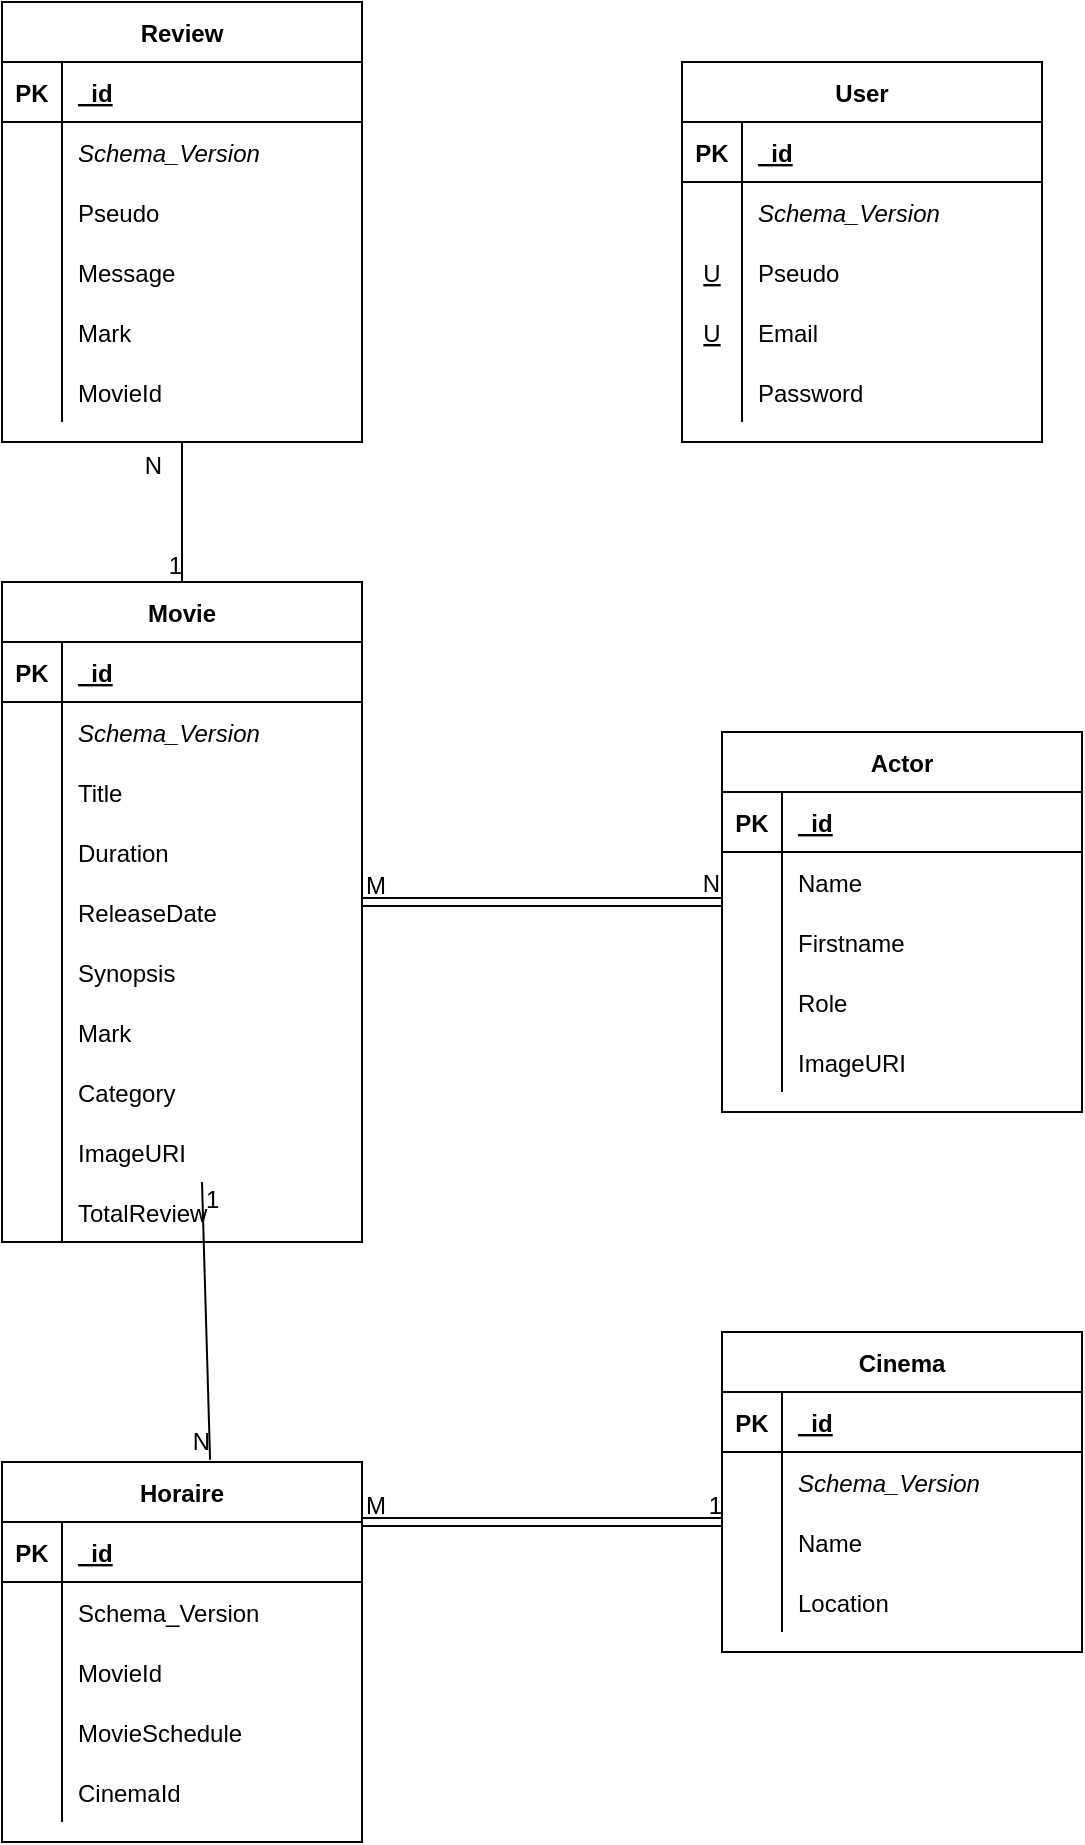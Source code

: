 <mxfile version="18.0.3" type="device"><diagram id="uJwfXhEHUluJpsTlse5D" name="Page-1"><mxGraphModel dx="1422" dy="793" grid="1" gridSize="10" guides="1" tooltips="1" connect="1" arrows="1" fold="1" page="1" pageScale="1" pageWidth="827" pageHeight="1169" math="0" shadow="0"><root><mxCell id="0"/><mxCell id="1" parent="0"/><mxCell id="zOQINoJxuEgMX7o-FheW-20" value="Movie" style="shape=table;startSize=30;container=1;collapsible=1;childLayout=tableLayout;fixedRows=1;rowLines=0;fontStyle=1;align=center;resizeLast=1;" parent="1" vertex="1"><mxGeometry x="120" y="300" width="180" height="330" as="geometry"/></mxCell><mxCell id="zOQINoJxuEgMX7o-FheW-21" value="" style="shape=tableRow;horizontal=0;startSize=0;swimlaneHead=0;swimlaneBody=0;fillColor=none;collapsible=0;dropTarget=0;points=[[0,0.5],[1,0.5]];portConstraint=eastwest;top=0;left=0;right=0;bottom=1;" parent="zOQINoJxuEgMX7o-FheW-20" vertex="1"><mxGeometry y="30" width="180" height="30" as="geometry"/></mxCell><mxCell id="zOQINoJxuEgMX7o-FheW-22" value="PK" style="shape=partialRectangle;connectable=0;fillColor=none;top=0;left=0;bottom=0;right=0;fontStyle=1;overflow=hidden;" parent="zOQINoJxuEgMX7o-FheW-21" vertex="1"><mxGeometry width="30" height="30" as="geometry"><mxRectangle width="30" height="30" as="alternateBounds"/></mxGeometry></mxCell><mxCell id="zOQINoJxuEgMX7o-FheW-23" value="_id" style="shape=partialRectangle;connectable=0;fillColor=none;top=0;left=0;bottom=0;right=0;align=left;spacingLeft=6;fontStyle=5;overflow=hidden;" parent="zOQINoJxuEgMX7o-FheW-21" vertex="1"><mxGeometry x="30" width="150" height="30" as="geometry"><mxRectangle width="150" height="30" as="alternateBounds"/></mxGeometry></mxCell><mxCell id="zOQINoJxuEgMX7o-FheW-24" value="" style="shape=tableRow;horizontal=0;startSize=0;swimlaneHead=0;swimlaneBody=0;fillColor=none;collapsible=0;dropTarget=0;points=[[0,0.5],[1,0.5]];portConstraint=eastwest;top=0;left=0;right=0;bottom=0;" parent="zOQINoJxuEgMX7o-FheW-20" vertex="1"><mxGeometry y="60" width="180" height="30" as="geometry"/></mxCell><mxCell id="zOQINoJxuEgMX7o-FheW-25" value="" style="shape=partialRectangle;connectable=0;fillColor=none;top=0;left=0;bottom=0;right=0;editable=1;overflow=hidden;" parent="zOQINoJxuEgMX7o-FheW-24" vertex="1"><mxGeometry width="30" height="30" as="geometry"><mxRectangle width="30" height="30" as="alternateBounds"/></mxGeometry></mxCell><mxCell id="zOQINoJxuEgMX7o-FheW-26" value="Schema_Version" style="shape=partialRectangle;connectable=0;fillColor=none;top=0;left=0;bottom=0;right=0;align=left;spacingLeft=6;overflow=hidden;fontStyle=2" parent="zOQINoJxuEgMX7o-FheW-24" vertex="1"><mxGeometry x="30" width="150" height="30" as="geometry"><mxRectangle width="150" height="30" as="alternateBounds"/></mxGeometry></mxCell><mxCell id="z8nAR2-6Ts7YczPW5j-P-28" value="" style="shape=tableRow;horizontal=0;startSize=0;swimlaneHead=0;swimlaneBody=0;fillColor=none;collapsible=0;dropTarget=0;points=[[0,0.5],[1,0.5]];portConstraint=eastwest;top=0;left=0;right=0;bottom=0;" vertex="1" parent="zOQINoJxuEgMX7o-FheW-20"><mxGeometry y="90" width="180" height="30" as="geometry"/></mxCell><mxCell id="z8nAR2-6Ts7YczPW5j-P-29" value="" style="shape=partialRectangle;connectable=0;fillColor=none;top=0;left=0;bottom=0;right=0;editable=1;overflow=hidden;" vertex="1" parent="z8nAR2-6Ts7YczPW5j-P-28"><mxGeometry width="30" height="30" as="geometry"><mxRectangle width="30" height="30" as="alternateBounds"/></mxGeometry></mxCell><mxCell id="z8nAR2-6Ts7YczPW5j-P-30" value="Title" style="shape=partialRectangle;connectable=0;fillColor=none;top=0;left=0;bottom=0;right=0;align=left;spacingLeft=6;overflow=hidden;" vertex="1" parent="z8nAR2-6Ts7YczPW5j-P-28"><mxGeometry x="30" width="150" height="30" as="geometry"><mxRectangle width="150" height="30" as="alternateBounds"/></mxGeometry></mxCell><mxCell id="zOQINoJxuEgMX7o-FheW-27" value="" style="shape=tableRow;horizontal=0;startSize=0;swimlaneHead=0;swimlaneBody=0;fillColor=none;collapsible=0;dropTarget=0;points=[[0,0.5],[1,0.5]];portConstraint=eastwest;top=0;left=0;right=0;bottom=0;" parent="zOQINoJxuEgMX7o-FheW-20" vertex="1"><mxGeometry y="120" width="180" height="30" as="geometry"/></mxCell><mxCell id="zOQINoJxuEgMX7o-FheW-28" value="" style="shape=partialRectangle;connectable=0;fillColor=none;top=0;left=0;bottom=0;right=0;editable=1;overflow=hidden;" parent="zOQINoJxuEgMX7o-FheW-27" vertex="1"><mxGeometry width="30" height="30" as="geometry"><mxRectangle width="30" height="30" as="alternateBounds"/></mxGeometry></mxCell><mxCell id="zOQINoJxuEgMX7o-FheW-29" value="Duration" style="shape=partialRectangle;connectable=0;fillColor=none;top=0;left=0;bottom=0;right=0;align=left;spacingLeft=6;overflow=hidden;" parent="zOQINoJxuEgMX7o-FheW-27" vertex="1"><mxGeometry x="30" width="150" height="30" as="geometry"><mxRectangle width="150" height="30" as="alternateBounds"/></mxGeometry></mxCell><mxCell id="zOQINoJxuEgMX7o-FheW-30" value="" style="shape=tableRow;horizontal=0;startSize=0;swimlaneHead=0;swimlaneBody=0;fillColor=none;collapsible=0;dropTarget=0;points=[[0,0.5],[1,0.5]];portConstraint=eastwest;top=0;left=0;right=0;bottom=0;" parent="zOQINoJxuEgMX7o-FheW-20" vertex="1"><mxGeometry y="150" width="180" height="30" as="geometry"/></mxCell><mxCell id="zOQINoJxuEgMX7o-FheW-31" value="" style="shape=partialRectangle;connectable=0;fillColor=none;top=0;left=0;bottom=0;right=0;editable=1;overflow=hidden;" parent="zOQINoJxuEgMX7o-FheW-30" vertex="1"><mxGeometry width="30" height="30" as="geometry"><mxRectangle width="30" height="30" as="alternateBounds"/></mxGeometry></mxCell><mxCell id="zOQINoJxuEgMX7o-FheW-32" value="ReleaseDate" style="shape=partialRectangle;connectable=0;fillColor=none;top=0;left=0;bottom=0;right=0;align=left;spacingLeft=6;overflow=hidden;" parent="zOQINoJxuEgMX7o-FheW-30" vertex="1"><mxGeometry x="30" width="150" height="30" as="geometry"><mxRectangle width="150" height="30" as="alternateBounds"/></mxGeometry></mxCell><mxCell id="zOQINoJxuEgMX7o-FheW-47" value="" style="shape=tableRow;horizontal=0;startSize=0;swimlaneHead=0;swimlaneBody=0;fillColor=none;collapsible=0;dropTarget=0;points=[[0,0.5],[1,0.5]];portConstraint=eastwest;top=0;left=0;right=0;bottom=0;" parent="zOQINoJxuEgMX7o-FheW-20" vertex="1"><mxGeometry y="180" width="180" height="30" as="geometry"/></mxCell><mxCell id="zOQINoJxuEgMX7o-FheW-48" value="" style="shape=partialRectangle;connectable=0;fillColor=none;top=0;left=0;bottom=0;right=0;editable=1;overflow=hidden;" parent="zOQINoJxuEgMX7o-FheW-47" vertex="1"><mxGeometry width="30" height="30" as="geometry"><mxRectangle width="30" height="30" as="alternateBounds"/></mxGeometry></mxCell><mxCell id="zOQINoJxuEgMX7o-FheW-49" value="Synopsis" style="shape=partialRectangle;connectable=0;fillColor=none;top=0;left=0;bottom=0;right=0;align=left;spacingLeft=6;overflow=hidden;" parent="zOQINoJxuEgMX7o-FheW-47" vertex="1"><mxGeometry x="30" width="150" height="30" as="geometry"><mxRectangle width="150" height="30" as="alternateBounds"/></mxGeometry></mxCell><mxCell id="zOQINoJxuEgMX7o-FheW-53" value="" style="shape=tableRow;horizontal=0;startSize=0;swimlaneHead=0;swimlaneBody=0;fillColor=none;collapsible=0;dropTarget=0;points=[[0,0.5],[1,0.5]];portConstraint=eastwest;top=0;left=0;right=0;bottom=0;" parent="zOQINoJxuEgMX7o-FheW-20" vertex="1"><mxGeometry y="210" width="180" height="30" as="geometry"/></mxCell><mxCell id="zOQINoJxuEgMX7o-FheW-54" value="" style="shape=partialRectangle;connectable=0;fillColor=none;top=0;left=0;bottom=0;right=0;editable=1;overflow=hidden;" parent="zOQINoJxuEgMX7o-FheW-53" vertex="1"><mxGeometry width="30" height="30" as="geometry"><mxRectangle width="30" height="30" as="alternateBounds"/></mxGeometry></mxCell><mxCell id="zOQINoJxuEgMX7o-FheW-55" value="Mark" style="shape=partialRectangle;connectable=0;fillColor=none;top=0;left=0;bottom=0;right=0;align=left;spacingLeft=6;overflow=hidden;" parent="zOQINoJxuEgMX7o-FheW-53" vertex="1"><mxGeometry x="30" width="150" height="30" as="geometry"><mxRectangle width="150" height="30" as="alternateBounds"/></mxGeometry></mxCell><mxCell id="zOQINoJxuEgMX7o-FheW-56" value="" style="shape=tableRow;horizontal=0;startSize=0;swimlaneHead=0;swimlaneBody=0;fillColor=none;collapsible=0;dropTarget=0;points=[[0,0.5],[1,0.5]];portConstraint=eastwest;top=0;left=0;right=0;bottom=0;" parent="zOQINoJxuEgMX7o-FheW-20" vertex="1"><mxGeometry y="240" width="180" height="30" as="geometry"/></mxCell><mxCell id="zOQINoJxuEgMX7o-FheW-57" value="" style="shape=partialRectangle;connectable=0;fillColor=none;top=0;left=0;bottom=0;right=0;editable=1;overflow=hidden;" parent="zOQINoJxuEgMX7o-FheW-56" vertex="1"><mxGeometry width="30" height="30" as="geometry"><mxRectangle width="30" height="30" as="alternateBounds"/></mxGeometry></mxCell><mxCell id="zOQINoJxuEgMX7o-FheW-58" value="Category" style="shape=partialRectangle;connectable=0;fillColor=none;top=0;left=0;bottom=0;right=0;align=left;spacingLeft=6;overflow=hidden;" parent="zOQINoJxuEgMX7o-FheW-56" vertex="1"><mxGeometry x="30" width="150" height="30" as="geometry"><mxRectangle width="150" height="30" as="alternateBounds"/></mxGeometry></mxCell><mxCell id="zOQINoJxuEgMX7o-FheW-59" value="" style="shape=tableRow;horizontal=0;startSize=0;swimlaneHead=0;swimlaneBody=0;fillColor=none;collapsible=0;dropTarget=0;points=[[0,0.5],[1,0.5]];portConstraint=eastwest;top=0;left=0;right=0;bottom=0;" parent="zOQINoJxuEgMX7o-FheW-20" vertex="1"><mxGeometry y="270" width="180" height="30" as="geometry"/></mxCell><mxCell id="zOQINoJxuEgMX7o-FheW-60" value="" style="shape=partialRectangle;connectable=0;fillColor=none;top=0;left=0;bottom=0;right=0;editable=1;overflow=hidden;" parent="zOQINoJxuEgMX7o-FheW-59" vertex="1"><mxGeometry width="30" height="30" as="geometry"><mxRectangle width="30" height="30" as="alternateBounds"/></mxGeometry></mxCell><mxCell id="zOQINoJxuEgMX7o-FheW-61" value="ImageURI" style="shape=partialRectangle;connectable=0;fillColor=none;top=0;left=0;bottom=0;right=0;align=left;spacingLeft=6;overflow=hidden;" parent="zOQINoJxuEgMX7o-FheW-59" vertex="1"><mxGeometry x="30" width="150" height="30" as="geometry"><mxRectangle width="150" height="30" as="alternateBounds"/></mxGeometry></mxCell><mxCell id="zOQINoJxuEgMX7o-FheW-231" value="" style="shape=tableRow;horizontal=0;startSize=0;swimlaneHead=0;swimlaneBody=0;fillColor=none;collapsible=0;dropTarget=0;points=[[0,0.5],[1,0.5]];portConstraint=eastwest;top=0;left=0;right=0;bottom=0;" parent="zOQINoJxuEgMX7o-FheW-20" vertex="1"><mxGeometry y="300" width="180" height="30" as="geometry"/></mxCell><mxCell id="zOQINoJxuEgMX7o-FheW-232" value="" style="shape=partialRectangle;connectable=0;fillColor=none;top=0;left=0;bottom=0;right=0;editable=1;overflow=hidden;" parent="zOQINoJxuEgMX7o-FheW-231" vertex="1"><mxGeometry width="30" height="30" as="geometry"><mxRectangle width="30" height="30" as="alternateBounds"/></mxGeometry></mxCell><mxCell id="zOQINoJxuEgMX7o-FheW-233" value="TotalReview" style="shape=partialRectangle;connectable=0;fillColor=none;top=0;left=0;bottom=0;right=0;align=left;spacingLeft=6;overflow=hidden;" parent="zOQINoJxuEgMX7o-FheW-231" vertex="1"><mxGeometry x="30" width="150" height="30" as="geometry"><mxRectangle width="150" height="30" as="alternateBounds"/></mxGeometry></mxCell><mxCell id="zOQINoJxuEgMX7o-FheW-62" value="Actor" style="shape=table;startSize=30;container=1;collapsible=1;childLayout=tableLayout;fixedRows=1;rowLines=0;fontStyle=1;align=center;resizeLast=1;" parent="1" vertex="1"><mxGeometry x="480" y="375" width="180" height="190" as="geometry"/></mxCell><mxCell id="zOQINoJxuEgMX7o-FheW-63" value="" style="shape=tableRow;horizontal=0;startSize=0;swimlaneHead=0;swimlaneBody=0;fillColor=none;collapsible=0;dropTarget=0;points=[[0,0.5],[1,0.5]];portConstraint=eastwest;top=0;left=0;right=0;bottom=1;" parent="zOQINoJxuEgMX7o-FheW-62" vertex="1"><mxGeometry y="30" width="180" height="30" as="geometry"/></mxCell><mxCell id="zOQINoJxuEgMX7o-FheW-64" value="PK" style="shape=partialRectangle;connectable=0;fillColor=none;top=0;left=0;bottom=0;right=0;fontStyle=1;overflow=hidden;" parent="zOQINoJxuEgMX7o-FheW-63" vertex="1"><mxGeometry width="30" height="30" as="geometry"><mxRectangle width="30" height="30" as="alternateBounds"/></mxGeometry></mxCell><mxCell id="zOQINoJxuEgMX7o-FheW-65" value="_id" style="shape=partialRectangle;connectable=0;fillColor=none;top=0;left=0;bottom=0;right=0;align=left;spacingLeft=6;fontStyle=5;overflow=hidden;" parent="zOQINoJxuEgMX7o-FheW-63" vertex="1"><mxGeometry x="30" width="150" height="30" as="geometry"><mxRectangle width="150" height="30" as="alternateBounds"/></mxGeometry></mxCell><mxCell id="zOQINoJxuEgMX7o-FheW-66" value="" style="shape=tableRow;horizontal=0;startSize=0;swimlaneHead=0;swimlaneBody=0;fillColor=none;collapsible=0;dropTarget=0;points=[[0,0.5],[1,0.5]];portConstraint=eastwest;top=0;left=0;right=0;bottom=0;" parent="zOQINoJxuEgMX7o-FheW-62" vertex="1"><mxGeometry y="60" width="180" height="30" as="geometry"/></mxCell><mxCell id="zOQINoJxuEgMX7o-FheW-67" value="" style="shape=partialRectangle;connectable=0;fillColor=none;top=0;left=0;bottom=0;right=0;editable=1;overflow=hidden;" parent="zOQINoJxuEgMX7o-FheW-66" vertex="1"><mxGeometry width="30" height="30" as="geometry"><mxRectangle width="30" height="30" as="alternateBounds"/></mxGeometry></mxCell><mxCell id="zOQINoJxuEgMX7o-FheW-68" value="Name" style="shape=partialRectangle;connectable=0;fillColor=none;top=0;left=0;bottom=0;right=0;align=left;spacingLeft=6;overflow=hidden;" parent="zOQINoJxuEgMX7o-FheW-66" vertex="1"><mxGeometry x="30" width="150" height="30" as="geometry"><mxRectangle width="150" height="30" as="alternateBounds"/></mxGeometry></mxCell><mxCell id="zOQINoJxuEgMX7o-FheW-69" value="" style="shape=tableRow;horizontal=0;startSize=0;swimlaneHead=0;swimlaneBody=0;fillColor=none;collapsible=0;dropTarget=0;points=[[0,0.5],[1,0.5]];portConstraint=eastwest;top=0;left=0;right=0;bottom=0;" parent="zOQINoJxuEgMX7o-FheW-62" vertex="1"><mxGeometry y="90" width="180" height="30" as="geometry"/></mxCell><mxCell id="zOQINoJxuEgMX7o-FheW-70" value="" style="shape=partialRectangle;connectable=0;fillColor=none;top=0;left=0;bottom=0;right=0;editable=1;overflow=hidden;" parent="zOQINoJxuEgMX7o-FheW-69" vertex="1"><mxGeometry width="30" height="30" as="geometry"><mxRectangle width="30" height="30" as="alternateBounds"/></mxGeometry></mxCell><mxCell id="zOQINoJxuEgMX7o-FheW-71" value="Firstname" style="shape=partialRectangle;connectable=0;fillColor=none;top=0;left=0;bottom=0;right=0;align=left;spacingLeft=6;overflow=hidden;" parent="zOQINoJxuEgMX7o-FheW-69" vertex="1"><mxGeometry x="30" width="150" height="30" as="geometry"><mxRectangle width="150" height="30" as="alternateBounds"/></mxGeometry></mxCell><mxCell id="zOQINoJxuEgMX7o-FheW-72" value="" style="shape=tableRow;horizontal=0;startSize=0;swimlaneHead=0;swimlaneBody=0;fillColor=none;collapsible=0;dropTarget=0;points=[[0,0.5],[1,0.5]];portConstraint=eastwest;top=0;left=0;right=0;bottom=0;" parent="zOQINoJxuEgMX7o-FheW-62" vertex="1"><mxGeometry y="120" width="180" height="30" as="geometry"/></mxCell><mxCell id="zOQINoJxuEgMX7o-FheW-73" value="" style="shape=partialRectangle;connectable=0;fillColor=none;top=0;left=0;bottom=0;right=0;editable=1;overflow=hidden;" parent="zOQINoJxuEgMX7o-FheW-72" vertex="1"><mxGeometry width="30" height="30" as="geometry"><mxRectangle width="30" height="30" as="alternateBounds"/></mxGeometry></mxCell><mxCell id="zOQINoJxuEgMX7o-FheW-74" value="Role" style="shape=partialRectangle;connectable=0;fillColor=none;top=0;left=0;bottom=0;right=0;align=left;spacingLeft=6;overflow=hidden;" parent="zOQINoJxuEgMX7o-FheW-72" vertex="1"><mxGeometry x="30" width="150" height="30" as="geometry"><mxRectangle width="150" height="30" as="alternateBounds"/></mxGeometry></mxCell><mxCell id="zOQINoJxuEgMX7o-FheW-84" value="" style="shape=tableRow;horizontal=0;startSize=0;swimlaneHead=0;swimlaneBody=0;fillColor=none;collapsible=0;dropTarget=0;points=[[0,0.5],[1,0.5]];portConstraint=eastwest;top=0;left=0;right=0;bottom=0;" parent="zOQINoJxuEgMX7o-FheW-62" vertex="1"><mxGeometry y="150" width="180" height="30" as="geometry"/></mxCell><mxCell id="zOQINoJxuEgMX7o-FheW-85" value="" style="shape=partialRectangle;connectable=0;fillColor=none;top=0;left=0;bottom=0;right=0;editable=1;overflow=hidden;" parent="zOQINoJxuEgMX7o-FheW-84" vertex="1"><mxGeometry width="30" height="30" as="geometry"><mxRectangle width="30" height="30" as="alternateBounds"/></mxGeometry></mxCell><mxCell id="zOQINoJxuEgMX7o-FheW-86" value="ImageURI" style="shape=partialRectangle;connectable=0;fillColor=none;top=0;left=0;bottom=0;right=0;align=left;spacingLeft=6;overflow=hidden;" parent="zOQINoJxuEgMX7o-FheW-84" vertex="1"><mxGeometry x="30" width="150" height="30" as="geometry"><mxRectangle width="150" height="30" as="alternateBounds"/></mxGeometry></mxCell><mxCell id="zOQINoJxuEgMX7o-FheW-81" value="" style="shape=link;html=1;rounded=0;entryX=0;entryY=0.833;entryDx=0;entryDy=0;entryPerimeter=0;" parent="1" target="zOQINoJxuEgMX7o-FheW-66" edge="1"><mxGeometry relative="1" as="geometry"><mxPoint x="300" y="460" as="sourcePoint"/><mxPoint x="460" y="460" as="targetPoint"/></mxGeometry></mxCell><mxCell id="zOQINoJxuEgMX7o-FheW-82" value="M" style="resizable=0;html=1;align=left;verticalAlign=bottom;" parent="zOQINoJxuEgMX7o-FheW-81" connectable="0" vertex="1"><mxGeometry x="-1" relative="1" as="geometry"/></mxCell><mxCell id="zOQINoJxuEgMX7o-FheW-83" value="N" style="resizable=0;html=1;align=right;verticalAlign=bottom;" parent="zOQINoJxuEgMX7o-FheW-81" connectable="0" vertex="1"><mxGeometry x="1" relative="1" as="geometry"/></mxCell><mxCell id="zOQINoJxuEgMX7o-FheW-87" value="Cinema" style="shape=table;startSize=30;container=1;collapsible=1;childLayout=tableLayout;fixedRows=1;rowLines=0;fontStyle=1;align=center;resizeLast=1;" parent="1" vertex="1"><mxGeometry x="480" y="675" width="180" height="160" as="geometry"/></mxCell><mxCell id="zOQINoJxuEgMX7o-FheW-88" value="" style="shape=tableRow;horizontal=0;startSize=0;swimlaneHead=0;swimlaneBody=0;fillColor=none;collapsible=0;dropTarget=0;points=[[0,0.5],[1,0.5]];portConstraint=eastwest;top=0;left=0;right=0;bottom=1;" parent="zOQINoJxuEgMX7o-FheW-87" vertex="1"><mxGeometry y="30" width="180" height="30" as="geometry"/></mxCell><mxCell id="zOQINoJxuEgMX7o-FheW-89" value="PK" style="shape=partialRectangle;connectable=0;fillColor=none;top=0;left=0;bottom=0;right=0;fontStyle=1;overflow=hidden;" parent="zOQINoJxuEgMX7o-FheW-88" vertex="1"><mxGeometry width="30" height="30" as="geometry"><mxRectangle width="30" height="30" as="alternateBounds"/></mxGeometry></mxCell><mxCell id="zOQINoJxuEgMX7o-FheW-90" value="_id" style="shape=partialRectangle;connectable=0;fillColor=none;top=0;left=0;bottom=0;right=0;align=left;spacingLeft=6;fontStyle=5;overflow=hidden;" parent="zOQINoJxuEgMX7o-FheW-88" vertex="1"><mxGeometry x="30" width="150" height="30" as="geometry"><mxRectangle width="150" height="30" as="alternateBounds"/></mxGeometry></mxCell><mxCell id="zOQINoJxuEgMX7o-FheW-91" value="" style="shape=tableRow;horizontal=0;startSize=0;swimlaneHead=0;swimlaneBody=0;fillColor=none;collapsible=0;dropTarget=0;points=[[0,0.5],[1,0.5]];portConstraint=eastwest;top=0;left=0;right=0;bottom=0;" parent="zOQINoJxuEgMX7o-FheW-87" vertex="1"><mxGeometry y="60" width="180" height="30" as="geometry"/></mxCell><mxCell id="zOQINoJxuEgMX7o-FheW-92" value="" style="shape=partialRectangle;connectable=0;fillColor=none;top=0;left=0;bottom=0;right=0;editable=1;overflow=hidden;" parent="zOQINoJxuEgMX7o-FheW-91" vertex="1"><mxGeometry width="30" height="30" as="geometry"><mxRectangle width="30" height="30" as="alternateBounds"/></mxGeometry></mxCell><mxCell id="zOQINoJxuEgMX7o-FheW-93" value="Schema_Version" style="shape=partialRectangle;connectable=0;fillColor=none;top=0;left=0;bottom=0;right=0;align=left;spacingLeft=6;overflow=hidden;fontStyle=2" parent="zOQINoJxuEgMX7o-FheW-91" vertex="1"><mxGeometry x="30" width="150" height="30" as="geometry"><mxRectangle width="150" height="30" as="alternateBounds"/></mxGeometry></mxCell><mxCell id="z8nAR2-6Ts7YczPW5j-P-31" value="" style="shape=tableRow;horizontal=0;startSize=0;swimlaneHead=0;swimlaneBody=0;fillColor=none;collapsible=0;dropTarget=0;points=[[0,0.5],[1,0.5]];portConstraint=eastwest;top=0;left=0;right=0;bottom=0;" vertex="1" parent="zOQINoJxuEgMX7o-FheW-87"><mxGeometry y="90" width="180" height="30" as="geometry"/></mxCell><mxCell id="z8nAR2-6Ts7YczPW5j-P-32" value="" style="shape=partialRectangle;connectable=0;fillColor=none;top=0;left=0;bottom=0;right=0;editable=1;overflow=hidden;" vertex="1" parent="z8nAR2-6Ts7YczPW5j-P-31"><mxGeometry width="30" height="30" as="geometry"><mxRectangle width="30" height="30" as="alternateBounds"/></mxGeometry></mxCell><mxCell id="z8nAR2-6Ts7YczPW5j-P-33" value="Name" style="shape=partialRectangle;connectable=0;fillColor=none;top=0;left=0;bottom=0;right=0;align=left;spacingLeft=6;overflow=hidden;" vertex="1" parent="z8nAR2-6Ts7YczPW5j-P-31"><mxGeometry x="30" width="150" height="30" as="geometry"><mxRectangle width="150" height="30" as="alternateBounds"/></mxGeometry></mxCell><mxCell id="zOQINoJxuEgMX7o-FheW-94" value="" style="shape=tableRow;horizontal=0;startSize=0;swimlaneHead=0;swimlaneBody=0;fillColor=none;collapsible=0;dropTarget=0;points=[[0,0.5],[1,0.5]];portConstraint=eastwest;top=0;left=0;right=0;bottom=0;" parent="zOQINoJxuEgMX7o-FheW-87" vertex="1"><mxGeometry y="120" width="180" height="30" as="geometry"/></mxCell><mxCell id="zOQINoJxuEgMX7o-FheW-95" value="" style="shape=partialRectangle;connectable=0;fillColor=none;top=0;left=0;bottom=0;right=0;editable=1;overflow=hidden;" parent="zOQINoJxuEgMX7o-FheW-94" vertex="1"><mxGeometry width="30" height="30" as="geometry"><mxRectangle width="30" height="30" as="alternateBounds"/></mxGeometry></mxCell><mxCell id="zOQINoJxuEgMX7o-FheW-96" value="Location" style="shape=partialRectangle;connectable=0;fillColor=none;top=0;left=0;bottom=0;right=0;align=left;spacingLeft=6;overflow=hidden;" parent="zOQINoJxuEgMX7o-FheW-94" vertex="1"><mxGeometry x="30" width="150" height="30" as="geometry"><mxRectangle width="150" height="30" as="alternateBounds"/></mxGeometry></mxCell><mxCell id="zOQINoJxuEgMX7o-FheW-100" value="Horaire" style="shape=table;startSize=30;container=1;collapsible=1;childLayout=tableLayout;fixedRows=1;rowLines=0;fontStyle=1;align=center;resizeLast=1;" parent="1" vertex="1"><mxGeometry x="120" y="740" width="180" height="190" as="geometry"/></mxCell><mxCell id="zOQINoJxuEgMX7o-FheW-101" value="" style="shape=tableRow;horizontal=0;startSize=0;swimlaneHead=0;swimlaneBody=0;fillColor=none;collapsible=0;dropTarget=0;points=[[0,0.5],[1,0.5]];portConstraint=eastwest;top=0;left=0;right=0;bottom=1;" parent="zOQINoJxuEgMX7o-FheW-100" vertex="1"><mxGeometry y="30" width="180" height="30" as="geometry"/></mxCell><mxCell id="zOQINoJxuEgMX7o-FheW-102" value="PK" style="shape=partialRectangle;connectable=0;fillColor=none;top=0;left=0;bottom=0;right=0;fontStyle=1;overflow=hidden;" parent="zOQINoJxuEgMX7o-FheW-101" vertex="1"><mxGeometry width="30" height="30" as="geometry"><mxRectangle width="30" height="30" as="alternateBounds"/></mxGeometry></mxCell><mxCell id="zOQINoJxuEgMX7o-FheW-103" value="_id" style="shape=partialRectangle;connectable=0;fillColor=none;top=0;left=0;bottom=0;right=0;align=left;spacingLeft=6;fontStyle=5;overflow=hidden;" parent="zOQINoJxuEgMX7o-FheW-101" vertex="1"><mxGeometry x="30" width="150" height="30" as="geometry"><mxRectangle width="150" height="30" as="alternateBounds"/></mxGeometry></mxCell><mxCell id="zOQINoJxuEgMX7o-FheW-104" value="" style="shape=tableRow;horizontal=0;startSize=0;swimlaneHead=0;swimlaneBody=0;fillColor=none;collapsible=0;dropTarget=0;points=[[0,0.5],[1,0.5]];portConstraint=eastwest;top=0;left=0;right=0;bottom=0;" parent="zOQINoJxuEgMX7o-FheW-100" vertex="1"><mxGeometry y="60" width="180" height="30" as="geometry"/></mxCell><mxCell id="zOQINoJxuEgMX7o-FheW-105" value="" style="shape=partialRectangle;connectable=0;fillColor=none;top=0;left=0;bottom=0;right=0;editable=1;overflow=hidden;" parent="zOQINoJxuEgMX7o-FheW-104" vertex="1"><mxGeometry width="30" height="30" as="geometry"><mxRectangle width="30" height="30" as="alternateBounds"/></mxGeometry></mxCell><mxCell id="zOQINoJxuEgMX7o-FheW-106" value="Schema_Version" style="shape=partialRectangle;connectable=0;fillColor=none;top=0;left=0;bottom=0;right=0;align=left;spacingLeft=6;overflow=hidden;" parent="zOQINoJxuEgMX7o-FheW-104" vertex="1"><mxGeometry x="30" width="150" height="30" as="geometry"><mxRectangle width="150" height="30" as="alternateBounds"/></mxGeometry></mxCell><mxCell id="z8nAR2-6Ts7YczPW5j-P-34" value="" style="shape=tableRow;horizontal=0;startSize=0;swimlaneHead=0;swimlaneBody=0;fillColor=none;collapsible=0;dropTarget=0;points=[[0,0.5],[1,0.5]];portConstraint=eastwest;top=0;left=0;right=0;bottom=0;" vertex="1" parent="zOQINoJxuEgMX7o-FheW-100"><mxGeometry y="90" width="180" height="30" as="geometry"/></mxCell><mxCell id="z8nAR2-6Ts7YczPW5j-P-35" value="" style="shape=partialRectangle;connectable=0;fillColor=none;top=0;left=0;bottom=0;right=0;editable=1;overflow=hidden;" vertex="1" parent="z8nAR2-6Ts7YczPW5j-P-34"><mxGeometry width="30" height="30" as="geometry"><mxRectangle width="30" height="30" as="alternateBounds"/></mxGeometry></mxCell><mxCell id="z8nAR2-6Ts7YczPW5j-P-36" value="MovieId" style="shape=partialRectangle;connectable=0;fillColor=none;top=0;left=0;bottom=0;right=0;align=left;spacingLeft=6;overflow=hidden;" vertex="1" parent="z8nAR2-6Ts7YczPW5j-P-34"><mxGeometry x="30" width="150" height="30" as="geometry"><mxRectangle width="150" height="30" as="alternateBounds"/></mxGeometry></mxCell><mxCell id="zOQINoJxuEgMX7o-FheW-107" value="" style="shape=tableRow;horizontal=0;startSize=0;swimlaneHead=0;swimlaneBody=0;fillColor=none;collapsible=0;dropTarget=0;points=[[0,0.5],[1,0.5]];portConstraint=eastwest;top=0;left=0;right=0;bottom=0;" parent="zOQINoJxuEgMX7o-FheW-100" vertex="1"><mxGeometry y="120" width="180" height="30" as="geometry"/></mxCell><mxCell id="zOQINoJxuEgMX7o-FheW-108" value="" style="shape=partialRectangle;connectable=0;fillColor=none;top=0;left=0;bottom=0;right=0;editable=1;overflow=hidden;" parent="zOQINoJxuEgMX7o-FheW-107" vertex="1"><mxGeometry width="30" height="30" as="geometry"><mxRectangle width="30" height="30" as="alternateBounds"/></mxGeometry></mxCell><mxCell id="zOQINoJxuEgMX7o-FheW-109" value="MovieSchedule" style="shape=partialRectangle;connectable=0;fillColor=none;top=0;left=0;bottom=0;right=0;align=left;spacingLeft=6;overflow=hidden;" parent="zOQINoJxuEgMX7o-FheW-107" vertex="1"><mxGeometry x="30" width="150" height="30" as="geometry"><mxRectangle width="150" height="30" as="alternateBounds"/></mxGeometry></mxCell><mxCell id="zOQINoJxuEgMX7o-FheW-110" value="" style="shape=tableRow;horizontal=0;startSize=0;swimlaneHead=0;swimlaneBody=0;fillColor=none;collapsible=0;dropTarget=0;points=[[0,0.5],[1,0.5]];portConstraint=eastwest;top=0;left=0;right=0;bottom=0;" parent="zOQINoJxuEgMX7o-FheW-100" vertex="1"><mxGeometry y="150" width="180" height="30" as="geometry"/></mxCell><mxCell id="zOQINoJxuEgMX7o-FheW-111" value="" style="shape=partialRectangle;connectable=0;fillColor=none;top=0;left=0;bottom=0;right=0;editable=1;overflow=hidden;" parent="zOQINoJxuEgMX7o-FheW-110" vertex="1"><mxGeometry width="30" height="30" as="geometry"><mxRectangle width="30" height="30" as="alternateBounds"/></mxGeometry></mxCell><mxCell id="zOQINoJxuEgMX7o-FheW-112" value="CinemaId" style="shape=partialRectangle;connectable=0;fillColor=none;top=0;left=0;bottom=0;right=0;align=left;spacingLeft=6;overflow=hidden;" parent="zOQINoJxuEgMX7o-FheW-110" vertex="1"><mxGeometry x="30" width="150" height="30" as="geometry"><mxRectangle width="150" height="30" as="alternateBounds"/></mxGeometry></mxCell><mxCell id="zOQINoJxuEgMX7o-FheW-113" value="" style="shape=link;html=1;rounded=0;" parent="1" edge="1"><mxGeometry relative="1" as="geometry"><mxPoint x="300" y="770" as="sourcePoint"/><mxPoint x="480" y="770" as="targetPoint"/></mxGeometry></mxCell><mxCell id="zOQINoJxuEgMX7o-FheW-114" value="M" style="resizable=0;html=1;align=left;verticalAlign=bottom;" parent="zOQINoJxuEgMX7o-FheW-113" connectable="0" vertex="1"><mxGeometry x="-1" relative="1" as="geometry"/></mxCell><mxCell id="zOQINoJxuEgMX7o-FheW-115" value="1" style="resizable=0;html=1;align=right;verticalAlign=bottom;" parent="zOQINoJxuEgMX7o-FheW-113" connectable="0" vertex="1"><mxGeometry x="1" relative="1" as="geometry"/></mxCell><mxCell id="zOQINoJxuEgMX7o-FheW-116" value="User" style="shape=table;startSize=30;container=1;collapsible=1;childLayout=tableLayout;fixedRows=1;rowLines=0;fontStyle=1;align=center;resizeLast=1;" parent="1" vertex="1"><mxGeometry x="460" y="40" width="180" height="190" as="geometry"/></mxCell><mxCell id="zOQINoJxuEgMX7o-FheW-117" value="" style="shape=tableRow;horizontal=0;startSize=0;swimlaneHead=0;swimlaneBody=0;fillColor=none;collapsible=0;dropTarget=0;points=[[0,0.5],[1,0.5]];portConstraint=eastwest;top=0;left=0;right=0;bottom=1;" parent="zOQINoJxuEgMX7o-FheW-116" vertex="1"><mxGeometry y="30" width="180" height="30" as="geometry"/></mxCell><mxCell id="zOQINoJxuEgMX7o-FheW-118" value="PK" style="shape=partialRectangle;connectable=0;fillColor=none;top=0;left=0;bottom=0;right=0;fontStyle=1;overflow=hidden;" parent="zOQINoJxuEgMX7o-FheW-117" vertex="1"><mxGeometry width="30" height="30" as="geometry"><mxRectangle width="30" height="30" as="alternateBounds"/></mxGeometry></mxCell><mxCell id="zOQINoJxuEgMX7o-FheW-119" value="_id" style="shape=partialRectangle;connectable=0;fillColor=none;top=0;left=0;bottom=0;right=0;align=left;spacingLeft=6;fontStyle=5;overflow=hidden;" parent="zOQINoJxuEgMX7o-FheW-117" vertex="1"><mxGeometry x="30" width="150" height="30" as="geometry"><mxRectangle width="150" height="30" as="alternateBounds"/></mxGeometry></mxCell><mxCell id="zOQINoJxuEgMX7o-FheW-120" value="" style="shape=tableRow;horizontal=0;startSize=0;swimlaneHead=0;swimlaneBody=0;fillColor=none;collapsible=0;dropTarget=0;points=[[0,0.5],[1,0.5]];portConstraint=eastwest;top=0;left=0;right=0;bottom=0;" parent="zOQINoJxuEgMX7o-FheW-116" vertex="1"><mxGeometry y="60" width="180" height="30" as="geometry"/></mxCell><mxCell id="zOQINoJxuEgMX7o-FheW-121" value="" style="shape=partialRectangle;connectable=0;fillColor=none;top=0;left=0;bottom=0;right=0;editable=1;overflow=hidden;fontStyle=4" parent="zOQINoJxuEgMX7o-FheW-120" vertex="1"><mxGeometry width="30" height="30" as="geometry"><mxRectangle width="30" height="30" as="alternateBounds"/></mxGeometry></mxCell><mxCell id="zOQINoJxuEgMX7o-FheW-122" value="Schema_Version" style="shape=partialRectangle;connectable=0;fillColor=none;top=0;left=0;bottom=0;right=0;align=left;spacingLeft=6;overflow=hidden;fontStyle=2" parent="zOQINoJxuEgMX7o-FheW-120" vertex="1"><mxGeometry x="30" width="150" height="30" as="geometry"><mxRectangle width="150" height="30" as="alternateBounds"/></mxGeometry></mxCell><mxCell id="z8nAR2-6Ts7YczPW5j-P-37" value="" style="shape=tableRow;horizontal=0;startSize=0;swimlaneHead=0;swimlaneBody=0;fillColor=none;collapsible=0;dropTarget=0;points=[[0,0.5],[1,0.5]];portConstraint=eastwest;top=0;left=0;right=0;bottom=0;" vertex="1" parent="zOQINoJxuEgMX7o-FheW-116"><mxGeometry y="90" width="180" height="30" as="geometry"/></mxCell><mxCell id="z8nAR2-6Ts7YczPW5j-P-38" value="U" style="shape=partialRectangle;connectable=0;fillColor=none;top=0;left=0;bottom=0;right=0;editable=1;overflow=hidden;fontStyle=4" vertex="1" parent="z8nAR2-6Ts7YczPW5j-P-37"><mxGeometry width="30" height="30" as="geometry"><mxRectangle width="30" height="30" as="alternateBounds"/></mxGeometry></mxCell><mxCell id="z8nAR2-6Ts7YczPW5j-P-39" value="Pseudo" style="shape=partialRectangle;connectable=0;fillColor=none;top=0;left=0;bottom=0;right=0;align=left;spacingLeft=6;overflow=hidden;" vertex="1" parent="z8nAR2-6Ts7YczPW5j-P-37"><mxGeometry x="30" width="150" height="30" as="geometry"><mxRectangle width="150" height="30" as="alternateBounds"/></mxGeometry></mxCell><mxCell id="zOQINoJxuEgMX7o-FheW-123" value="" style="shape=tableRow;horizontal=0;startSize=0;swimlaneHead=0;swimlaneBody=0;fillColor=none;collapsible=0;dropTarget=0;points=[[0,0.5],[1,0.5]];portConstraint=eastwest;top=0;left=0;right=0;bottom=0;" parent="zOQINoJxuEgMX7o-FheW-116" vertex="1"><mxGeometry y="120" width="180" height="30" as="geometry"/></mxCell><mxCell id="zOQINoJxuEgMX7o-FheW-124" value="U" style="shape=partialRectangle;connectable=0;fillColor=none;top=0;left=0;bottom=0;right=0;editable=1;overflow=hidden;fontStyle=4" parent="zOQINoJxuEgMX7o-FheW-123" vertex="1"><mxGeometry width="30" height="30" as="geometry"><mxRectangle width="30" height="30" as="alternateBounds"/></mxGeometry></mxCell><mxCell id="zOQINoJxuEgMX7o-FheW-125" value="Email" style="shape=partialRectangle;connectable=0;fillColor=none;top=0;left=0;bottom=0;right=0;align=left;spacingLeft=6;overflow=hidden;" parent="zOQINoJxuEgMX7o-FheW-123" vertex="1"><mxGeometry x="30" width="150" height="30" as="geometry"><mxRectangle width="150" height="30" as="alternateBounds"/></mxGeometry></mxCell><mxCell id="zOQINoJxuEgMX7o-FheW-126" value="" style="shape=tableRow;horizontal=0;startSize=0;swimlaneHead=0;swimlaneBody=0;fillColor=none;collapsible=0;dropTarget=0;points=[[0,0.5],[1,0.5]];portConstraint=eastwest;top=0;left=0;right=0;bottom=0;" parent="zOQINoJxuEgMX7o-FheW-116" vertex="1"><mxGeometry y="150" width="180" height="30" as="geometry"/></mxCell><mxCell id="zOQINoJxuEgMX7o-FheW-127" value="" style="shape=partialRectangle;connectable=0;fillColor=none;top=0;left=0;bottom=0;right=0;editable=1;overflow=hidden;" parent="zOQINoJxuEgMX7o-FheW-126" vertex="1"><mxGeometry width="30" height="30" as="geometry"><mxRectangle width="30" height="30" as="alternateBounds"/></mxGeometry></mxCell><mxCell id="zOQINoJxuEgMX7o-FheW-128" value="Password" style="shape=partialRectangle;connectable=0;fillColor=none;top=0;left=0;bottom=0;right=0;align=left;spacingLeft=6;overflow=hidden;" parent="zOQINoJxuEgMX7o-FheW-126" vertex="1"><mxGeometry x="30" width="150" height="30" as="geometry"><mxRectangle width="150" height="30" as="alternateBounds"/></mxGeometry></mxCell><mxCell id="zOQINoJxuEgMX7o-FheW-129" value="Review" style="shape=table;startSize=30;container=1;collapsible=1;childLayout=tableLayout;fixedRows=1;rowLines=0;fontStyle=1;align=center;resizeLast=1;" parent="1" vertex="1"><mxGeometry x="120" y="10" width="180" height="220" as="geometry"/></mxCell><mxCell id="zOQINoJxuEgMX7o-FheW-130" value="" style="shape=tableRow;horizontal=0;startSize=0;swimlaneHead=0;swimlaneBody=0;fillColor=none;collapsible=0;dropTarget=0;points=[[0,0.5],[1,0.5]];portConstraint=eastwest;top=0;left=0;right=0;bottom=1;" parent="zOQINoJxuEgMX7o-FheW-129" vertex="1"><mxGeometry y="30" width="180" height="30" as="geometry"/></mxCell><mxCell id="zOQINoJxuEgMX7o-FheW-131" value="PK" style="shape=partialRectangle;connectable=0;fillColor=none;top=0;left=0;bottom=0;right=0;fontStyle=1;overflow=hidden;" parent="zOQINoJxuEgMX7o-FheW-130" vertex="1"><mxGeometry width="30" height="30" as="geometry"><mxRectangle width="30" height="30" as="alternateBounds"/></mxGeometry></mxCell><mxCell id="zOQINoJxuEgMX7o-FheW-132" value="_id" style="shape=partialRectangle;connectable=0;fillColor=none;top=0;left=0;bottom=0;right=0;align=left;spacingLeft=6;fontStyle=5;overflow=hidden;" parent="zOQINoJxuEgMX7o-FheW-130" vertex="1"><mxGeometry x="30" width="150" height="30" as="geometry"><mxRectangle width="150" height="30" as="alternateBounds"/></mxGeometry></mxCell><mxCell id="zOQINoJxuEgMX7o-FheW-133" value="" style="shape=tableRow;horizontal=0;startSize=0;swimlaneHead=0;swimlaneBody=0;fillColor=none;collapsible=0;dropTarget=0;points=[[0,0.5],[1,0.5]];portConstraint=eastwest;top=0;left=0;right=0;bottom=0;" parent="zOQINoJxuEgMX7o-FheW-129" vertex="1"><mxGeometry y="60" width="180" height="30" as="geometry"/></mxCell><mxCell id="zOQINoJxuEgMX7o-FheW-134" value="" style="shape=partialRectangle;connectable=0;fillColor=none;top=0;left=0;bottom=0;right=0;editable=1;overflow=hidden;" parent="zOQINoJxuEgMX7o-FheW-133" vertex="1"><mxGeometry width="30" height="30" as="geometry"><mxRectangle width="30" height="30" as="alternateBounds"/></mxGeometry></mxCell><mxCell id="zOQINoJxuEgMX7o-FheW-135" value="Schema_Version" style="shape=partialRectangle;connectable=0;fillColor=none;top=0;left=0;bottom=0;right=0;align=left;spacingLeft=6;overflow=hidden;fontStyle=2" parent="zOQINoJxuEgMX7o-FheW-133" vertex="1"><mxGeometry x="30" width="150" height="30" as="geometry"><mxRectangle width="150" height="30" as="alternateBounds"/></mxGeometry></mxCell><mxCell id="z8nAR2-6Ts7YczPW5j-P-40" value="" style="shape=tableRow;horizontal=0;startSize=0;swimlaneHead=0;swimlaneBody=0;fillColor=none;collapsible=0;dropTarget=0;points=[[0,0.5],[1,0.5]];portConstraint=eastwest;top=0;left=0;right=0;bottom=0;" vertex="1" parent="zOQINoJxuEgMX7o-FheW-129"><mxGeometry y="90" width="180" height="30" as="geometry"/></mxCell><mxCell id="z8nAR2-6Ts7YczPW5j-P-41" value="" style="shape=partialRectangle;connectable=0;fillColor=none;top=0;left=0;bottom=0;right=0;editable=1;overflow=hidden;" vertex="1" parent="z8nAR2-6Ts7YczPW5j-P-40"><mxGeometry width="30" height="30" as="geometry"><mxRectangle width="30" height="30" as="alternateBounds"/></mxGeometry></mxCell><mxCell id="z8nAR2-6Ts7YczPW5j-P-42" value="Pseudo" style="shape=partialRectangle;connectable=0;fillColor=none;top=0;left=0;bottom=0;right=0;align=left;spacingLeft=6;overflow=hidden;" vertex="1" parent="z8nAR2-6Ts7YczPW5j-P-40"><mxGeometry x="30" width="150" height="30" as="geometry"><mxRectangle width="150" height="30" as="alternateBounds"/></mxGeometry></mxCell><mxCell id="zOQINoJxuEgMX7o-FheW-136" value="" style="shape=tableRow;horizontal=0;startSize=0;swimlaneHead=0;swimlaneBody=0;fillColor=none;collapsible=0;dropTarget=0;points=[[0,0.5],[1,0.5]];portConstraint=eastwest;top=0;left=0;right=0;bottom=0;" parent="zOQINoJxuEgMX7o-FheW-129" vertex="1"><mxGeometry y="120" width="180" height="30" as="geometry"/></mxCell><mxCell id="zOQINoJxuEgMX7o-FheW-137" value="" style="shape=partialRectangle;connectable=0;fillColor=none;top=0;left=0;bottom=0;right=0;editable=1;overflow=hidden;" parent="zOQINoJxuEgMX7o-FheW-136" vertex="1"><mxGeometry width="30" height="30" as="geometry"><mxRectangle width="30" height="30" as="alternateBounds"/></mxGeometry></mxCell><mxCell id="zOQINoJxuEgMX7o-FheW-138" value="Message" style="shape=partialRectangle;connectable=0;fillColor=none;top=0;left=0;bottom=0;right=0;align=left;spacingLeft=6;overflow=hidden;" parent="zOQINoJxuEgMX7o-FheW-136" vertex="1"><mxGeometry x="30" width="150" height="30" as="geometry"><mxRectangle width="150" height="30" as="alternateBounds"/></mxGeometry></mxCell><mxCell id="zOQINoJxuEgMX7o-FheW-139" value="" style="shape=tableRow;horizontal=0;startSize=0;swimlaneHead=0;swimlaneBody=0;fillColor=none;collapsible=0;dropTarget=0;points=[[0,0.5],[1,0.5]];portConstraint=eastwest;top=0;left=0;right=0;bottom=0;" parent="zOQINoJxuEgMX7o-FheW-129" vertex="1"><mxGeometry y="150" width="180" height="30" as="geometry"/></mxCell><mxCell id="zOQINoJxuEgMX7o-FheW-140" value="" style="shape=partialRectangle;connectable=0;fillColor=none;top=0;left=0;bottom=0;right=0;editable=1;overflow=hidden;" parent="zOQINoJxuEgMX7o-FheW-139" vertex="1"><mxGeometry width="30" height="30" as="geometry"><mxRectangle width="30" height="30" as="alternateBounds"/></mxGeometry></mxCell><mxCell id="zOQINoJxuEgMX7o-FheW-141" value="Mark" style="shape=partialRectangle;connectable=0;fillColor=none;top=0;left=0;bottom=0;right=0;align=left;spacingLeft=6;overflow=hidden;" parent="zOQINoJxuEgMX7o-FheW-139" vertex="1"><mxGeometry x="30" width="150" height="30" as="geometry"><mxRectangle width="150" height="30" as="alternateBounds"/></mxGeometry></mxCell><mxCell id="zOQINoJxuEgMX7o-FheW-142" value="" style="shape=tableRow;horizontal=0;startSize=0;swimlaneHead=0;swimlaneBody=0;fillColor=none;collapsible=0;dropTarget=0;points=[[0,0.5],[1,0.5]];portConstraint=eastwest;top=0;left=0;right=0;bottom=0;" parent="zOQINoJxuEgMX7o-FheW-129" vertex="1"><mxGeometry y="180" width="180" height="30" as="geometry"/></mxCell><mxCell id="zOQINoJxuEgMX7o-FheW-143" value="" style="shape=partialRectangle;connectable=0;fillColor=none;top=0;left=0;bottom=0;right=0;editable=1;overflow=hidden;" parent="zOQINoJxuEgMX7o-FheW-142" vertex="1"><mxGeometry width="30" height="30" as="geometry"><mxRectangle width="30" height="30" as="alternateBounds"/></mxGeometry></mxCell><mxCell id="zOQINoJxuEgMX7o-FheW-144" value="MovieId" style="shape=partialRectangle;connectable=0;fillColor=none;top=0;left=0;bottom=0;right=0;align=left;spacingLeft=6;overflow=hidden;" parent="zOQINoJxuEgMX7o-FheW-142" vertex="1"><mxGeometry x="30" width="150" height="30" as="geometry"><mxRectangle width="150" height="30" as="alternateBounds"/></mxGeometry></mxCell><mxCell id="zOQINoJxuEgMX7o-FheW-148" value="" style="endArrow=none;html=1;rounded=0;exitX=0.583;exitY=1.1;exitDx=0;exitDy=0;exitPerimeter=0;entryX=0.578;entryY=-0.006;entryDx=0;entryDy=0;entryPerimeter=0;" parent="1" source="z8nAR2-6Ts7YczPW5j-P-10" target="zOQINoJxuEgMX7o-FheW-100" edge="1"><mxGeometry relative="1" as="geometry"><mxPoint x="220" y="600" as="sourcePoint"/><mxPoint x="560" y="730" as="targetPoint"/></mxGeometry></mxCell><mxCell id="zOQINoJxuEgMX7o-FheW-149" value="1" style="resizable=0;html=1;align=left;verticalAlign=bottom;" parent="zOQINoJxuEgMX7o-FheW-148" connectable="0" vertex="1"><mxGeometry x="-1" relative="1" as="geometry"><mxPoint y="17" as="offset"/></mxGeometry></mxCell><mxCell id="zOQINoJxuEgMX7o-FheW-150" value="N" style="resizable=0;html=1;align=right;verticalAlign=bottom;" parent="zOQINoJxuEgMX7o-FheW-148" connectable="0" vertex="1"><mxGeometry x="1" relative="1" as="geometry"/></mxCell><mxCell id="zOQINoJxuEgMX7o-FheW-227" value="" style="endArrow=none;html=1;rounded=0;exitX=0.5;exitY=1;exitDx=0;exitDy=0;entryX=0.5;entryY=0;entryDx=0;entryDy=0;" parent="1" source="zOQINoJxuEgMX7o-FheW-129" target="zOQINoJxuEgMX7o-FheW-20" edge="1"><mxGeometry relative="1" as="geometry"><mxPoint x="410" y="410" as="sourcePoint"/><mxPoint x="570" y="410" as="targetPoint"/></mxGeometry></mxCell><mxCell id="zOQINoJxuEgMX7o-FheW-228" value="1" style="resizable=0;html=1;align=right;verticalAlign=bottom;" parent="zOQINoJxuEgMX7o-FheW-227" connectable="0" vertex="1"><mxGeometry x="1" relative="1" as="geometry"/></mxCell><mxCell id="zOQINoJxuEgMX7o-FheW-229" value="" style="endArrow=none;html=1;rounded=0;exitX=0.5;exitY=0;exitDx=0;exitDy=0;entryX=0.5;entryY=1;entryDx=0;entryDy=0;" parent="1" source="zOQINoJxuEgMX7o-FheW-20" target="zOQINoJxuEgMX7o-FheW-129" edge="1"><mxGeometry relative="1" as="geometry"><mxPoint x="410" y="410" as="sourcePoint"/><mxPoint x="570" y="410" as="targetPoint"/></mxGeometry></mxCell><mxCell id="zOQINoJxuEgMX7o-FheW-230" value="N" style="resizable=0;html=1;align=right;verticalAlign=bottom;" parent="zOQINoJxuEgMX7o-FheW-229" connectable="0" vertex="1"><mxGeometry x="1" relative="1" as="geometry"><mxPoint x="-10" y="20" as="offset"/></mxGeometry></mxCell></root></mxGraphModel></diagram></mxfile>
